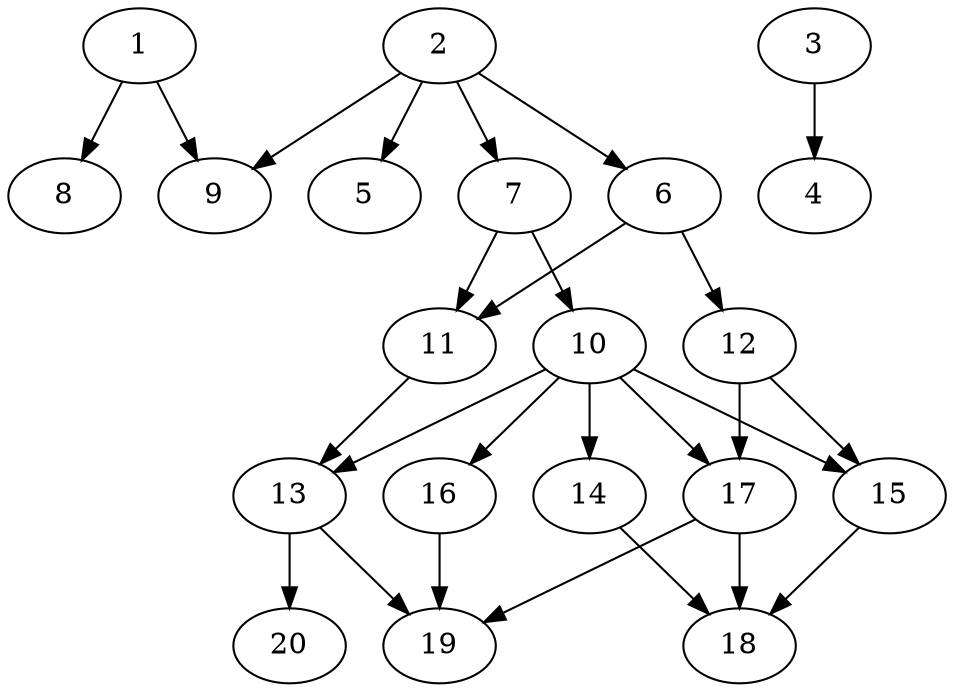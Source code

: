 // DAG (tier=2-normal, mode=compute, n=20, ccr=0.350, fat=0.572, density=0.560, regular=0.599, jump=0.185, mindata=524288, maxdata=8388608)
// DAG automatically generated by daggen at Sun Aug 24 16:33:33 2025
// /home/ermia/Project/Environments/daggen/bin/daggen --dot --ccr 0.350 --fat 0.572 --regular 0.599 --density 0.560 --jump 0.185 --mindata 524288 --maxdata 8388608 -n 20 
digraph G {
  1 [size="11119258288285614", alpha="0.05", expect_size="5559629144142807"]
  1 -> 8 [size ="29838245101568"]
  1 -> 9 [size ="29838245101568"]
  2 [size="475318126053628", alpha="0.18", expect_size="237659063026814"]
  2 -> 5 [size ="8864946716672"]
  2 -> 6 [size ="8864946716672"]
  2 -> 7 [size ="8864946716672"]
  2 -> 9 [size ="8864946716672"]
  3 [size="1475242998642580992", alpha="0.02", expect_size="737621499321290496"]
  3 -> 4 [size ="506574959280128"]
  4 [size="110556614334739382272", alpha="0.18", expect_size="55278307167369691136"]
  5 [size="2434802321360344", alpha="0.08", expect_size="1217401160680172"]
  6 [size="300905233935411183616", alpha="0.06", expect_size="150452616967705591808"]
  6 -> 11 [size ="359233212121088"]
  6 -> 12 [size ="359233212121088"]
  7 [size="62379567724948881408", alpha="0.09", expect_size="31189783862474440704"]
  7 -> 10 [size ="125830202130432"]
  7 -> 11 [size ="125830202130432"]
  8 [size="7043968466788810752", alpha="0.07", expect_size="3521984233394405376"]
  9 [size="2624234598854295552", alpha="0.04", expect_size="1312117299427147776"]
  10 [size="12214290256731570176", alpha="0.03", expect_size="6107145128365785088"]
  10 -> 13 [size ="42429587652608"]
  10 -> 14 [size ="42429587652608"]
  10 -> 15 [size ="42429587652608"]
  10 -> 16 [size ="42429587652608"]
  10 -> 17 [size ="42429587652608"]
  11 [size="183064663385178112000", alpha="0.04", expect_size="91532331692589056000"]
  11 -> 13 [size ="257924739891200"]
  12 [size="39115169993359608", alpha="0.09", expect_size="19557584996679804"]
  12 -> 15 [size ="27239521452032"]
  12 -> 17 [size ="27239521452032"]
  13 [size="684019239451360", alpha="0.18", expect_size="342009619725680"]
  13 -> 19 [size ="16986335608832"]
  13 -> 20 [size ="16986335608832"]
  14 [size="471186853455903872", alpha="0.20", expect_size="235593426727951936"]
  14 -> 18 [size ="185935710912512"]
  15 [size="585767809221461540864", alpha="0.03", expect_size="292883904610730770432"]
  15 -> 18 [size ="560067434774528"]
  16 [size="9421950172961228", alpha="0.17", expect_size="4710975086480614"]
  16 -> 19 [size ="303501724876800"]
  17 [size="342558013982127423488", alpha="0.01", expect_size="171279006991063711744"]
  17 -> 18 [size ="391663176384512"]
  17 -> 19 [size ="391663176384512"]
  18 [size="342107016069644288000", alpha="0.10", expect_size="171053508034822144000"]
  19 [size="24196914124952712", alpha="0.06", expect_size="12098457062476356"]
  20 [size="1243253308014798592", alpha="0.02", expect_size="621626654007399296"]
}